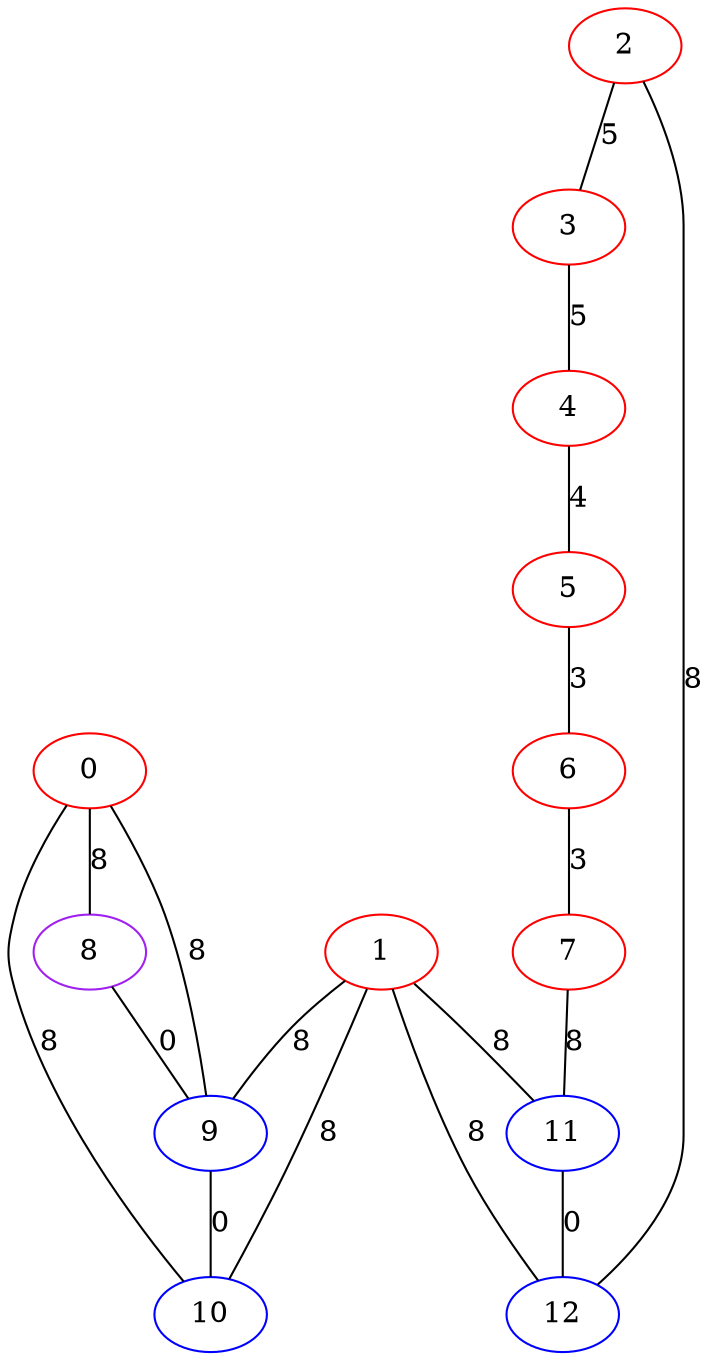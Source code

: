 graph "" {
0 [color=red, weight=1];
1 [color=red, weight=1];
2 [color=red, weight=1];
3 [color=red, weight=1];
4 [color=red, weight=1];
5 [color=red, weight=1];
6 [color=red, weight=1];
7 [color=red, weight=1];
8 [color=purple, weight=4];
9 [color=blue, weight=3];
10 [color=blue, weight=3];
11 [color=blue, weight=3];
12 [color=blue, weight=3];
0 -- 8  [key=0, label=8];
0 -- 9  [key=0, label=8];
0 -- 10  [key=0, label=8];
1 -- 9  [key=0, label=8];
1 -- 10  [key=0, label=8];
1 -- 11  [key=0, label=8];
1 -- 12  [key=0, label=8];
2 -- 3  [key=0, label=5];
2 -- 12  [key=0, label=8];
3 -- 4  [key=0, label=5];
4 -- 5  [key=0, label=4];
5 -- 6  [key=0, label=3];
6 -- 7  [key=0, label=3];
7 -- 11  [key=0, label=8];
8 -- 9  [key=0, label=0];
9 -- 10  [key=0, label=0];
11 -- 12  [key=0, label=0];
}

